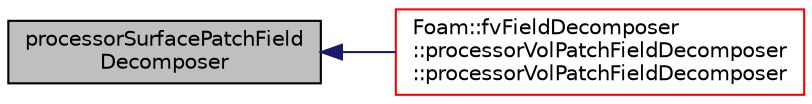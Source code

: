 digraph "processorSurfacePatchFieldDecomposer"
{
  bgcolor="transparent";
  edge [fontname="Helvetica",fontsize="10",labelfontname="Helvetica",labelfontsize="10"];
  node [fontname="Helvetica",fontsize="10",shape=record];
  rankdir="LR";
  Node1 [label="processorSurfacePatchField\lDecomposer",height=0.2,width=0.4,color="black", fillcolor="grey75", style="filled", fontcolor="black"];
  Node1 -> Node2 [dir="back",color="midnightblue",fontsize="10",style="solid",fontname="Helvetica"];
  Node2 [label="Foam::fvFieldDecomposer\l::processorVolPatchFieldDecomposer\l::processorVolPatchFieldDecomposer",height=0.2,width=0.4,color="red",URL="$a02046.html#a06c7a0c8590077c7e0b0b7b5f9ae3d76",tooltip="Construct given addressing. "];
}
